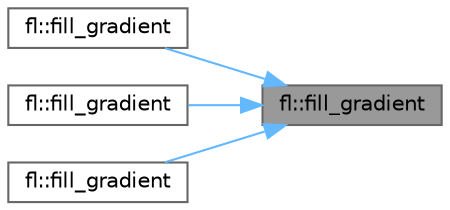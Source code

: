 digraph "fl::fill_gradient"
{
 // INTERACTIVE_SVG=YES
 // LATEX_PDF_SIZE
  bgcolor="transparent";
  edge [fontname=Helvetica,fontsize=10,labelfontname=Helvetica,labelfontsize=10];
  node [fontname=Helvetica,fontsize=10,shape=box,height=0.2,width=0.4];
  rankdir="RL";
  Node1 [id="Node000001",label="fl::fill_gradient",height=0.2,width=0.4,color="gray40", fillcolor="grey60", style="filled", fontcolor="black",tooltip="Fill a range of LEDs with a smooth HSV gradient between two HSV colors."];
  Node1 -> Node2 [id="edge1_Node000001_Node000002",dir="back",color="steelblue1",style="solid",tooltip=" "];
  Node2 [id="Node000002",label="fl::fill_gradient",height=0.2,width=0.4,color="grey40", fillcolor="white", style="filled",URL="$da/de3/group___color_fills_gae77ef1ec30867d89cc363cf58e5df080.html#gae77ef1ec30867d89cc363cf58e5df080",tooltip="Fill a range of LEDs with a smooth HSV gradient between four HSV colors."];
  Node1 -> Node3 [id="edge2_Node000001_Node000003",dir="back",color="steelblue1",style="solid",tooltip=" "];
  Node3 [id="Node000003",label="fl::fill_gradient",height=0.2,width=0.4,color="grey40", fillcolor="white", style="filled",URL="$da/de3/group___color_fills_ga21d528b42064737057309aa1c2158989.html#ga21d528b42064737057309aa1c2158989",tooltip="Fill a range of LEDs with a smooth HSV gradient between three HSV colors."];
  Node1 -> Node4 [id="edge3_Node000001_Node000004",dir="back",color="steelblue1",style="solid",tooltip=" "];
  Node4 [id="Node000004",label="fl::fill_gradient",height=0.2,width=0.4,color="grey40", fillcolor="white", style="filled",URL="$da/de3/group___color_fills_gad48866dda234e0ae3579200605802a42.html#gad48866dda234e0ae3579200605802a42",tooltip="Fill a range of LEDs with a smooth HSV gradient between two HSV colors."];
}
